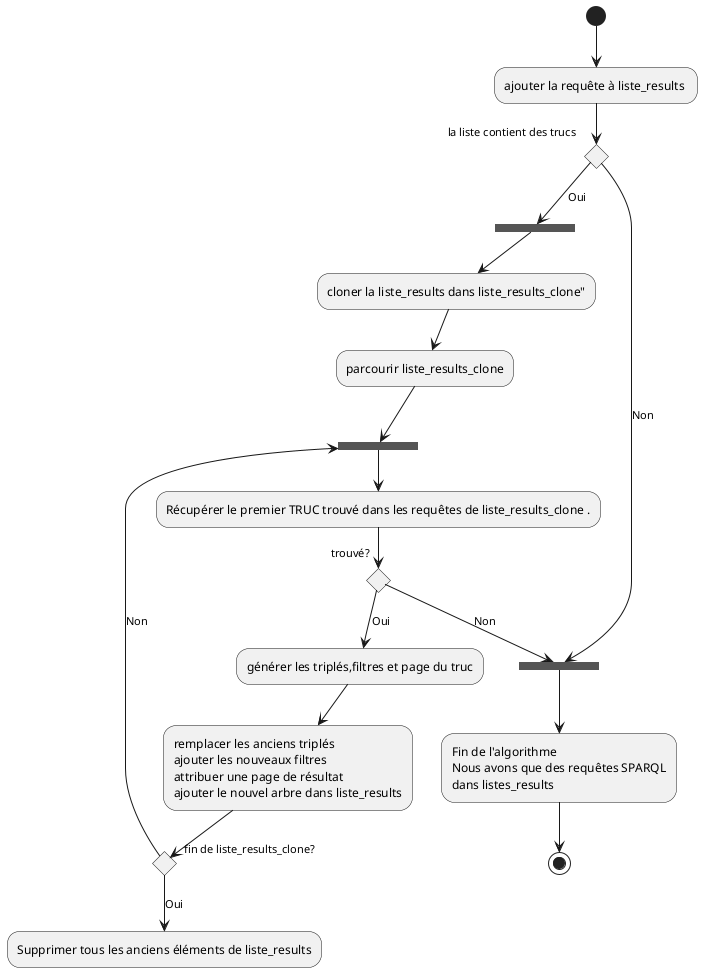 @startuml
(*)  --> "ajouter la requête à liste_results "
If "la liste contient des trucs" then
--> [Oui] === etape1===
else
--> [Non] ===FIN===
Endif
 === etape1=== --> cloner la liste_results dans liste_results_clone"
 --> "parcourir liste_results_clone"
 --> === etape3 ===
 --> "Récupérer le premier TRUC trouvé dans les requêtes de liste_results_clone ."
If "trouvé?" then
--> [Oui] "générer les triplés,filtres et page du truc"
--> "remplacer les anciens triplés
     ajouter les nouveaux filtres
     attribuer une page de résultat
     ajouter le nouvel arbre dans liste_results"
If "fin de liste_results_clone?" then
--> [Oui] "Supprimer tous les anciens éléments de liste_results"
else
-->  [Non]=== etape3 ===
Endif
else
--> [Non] === FIN ===
Endif

=== FIN === -->  "Fin de l'algorithme
               Nous avons que des requêtes SPARQL
               dans listes_results"
 --> (*)
@enduml